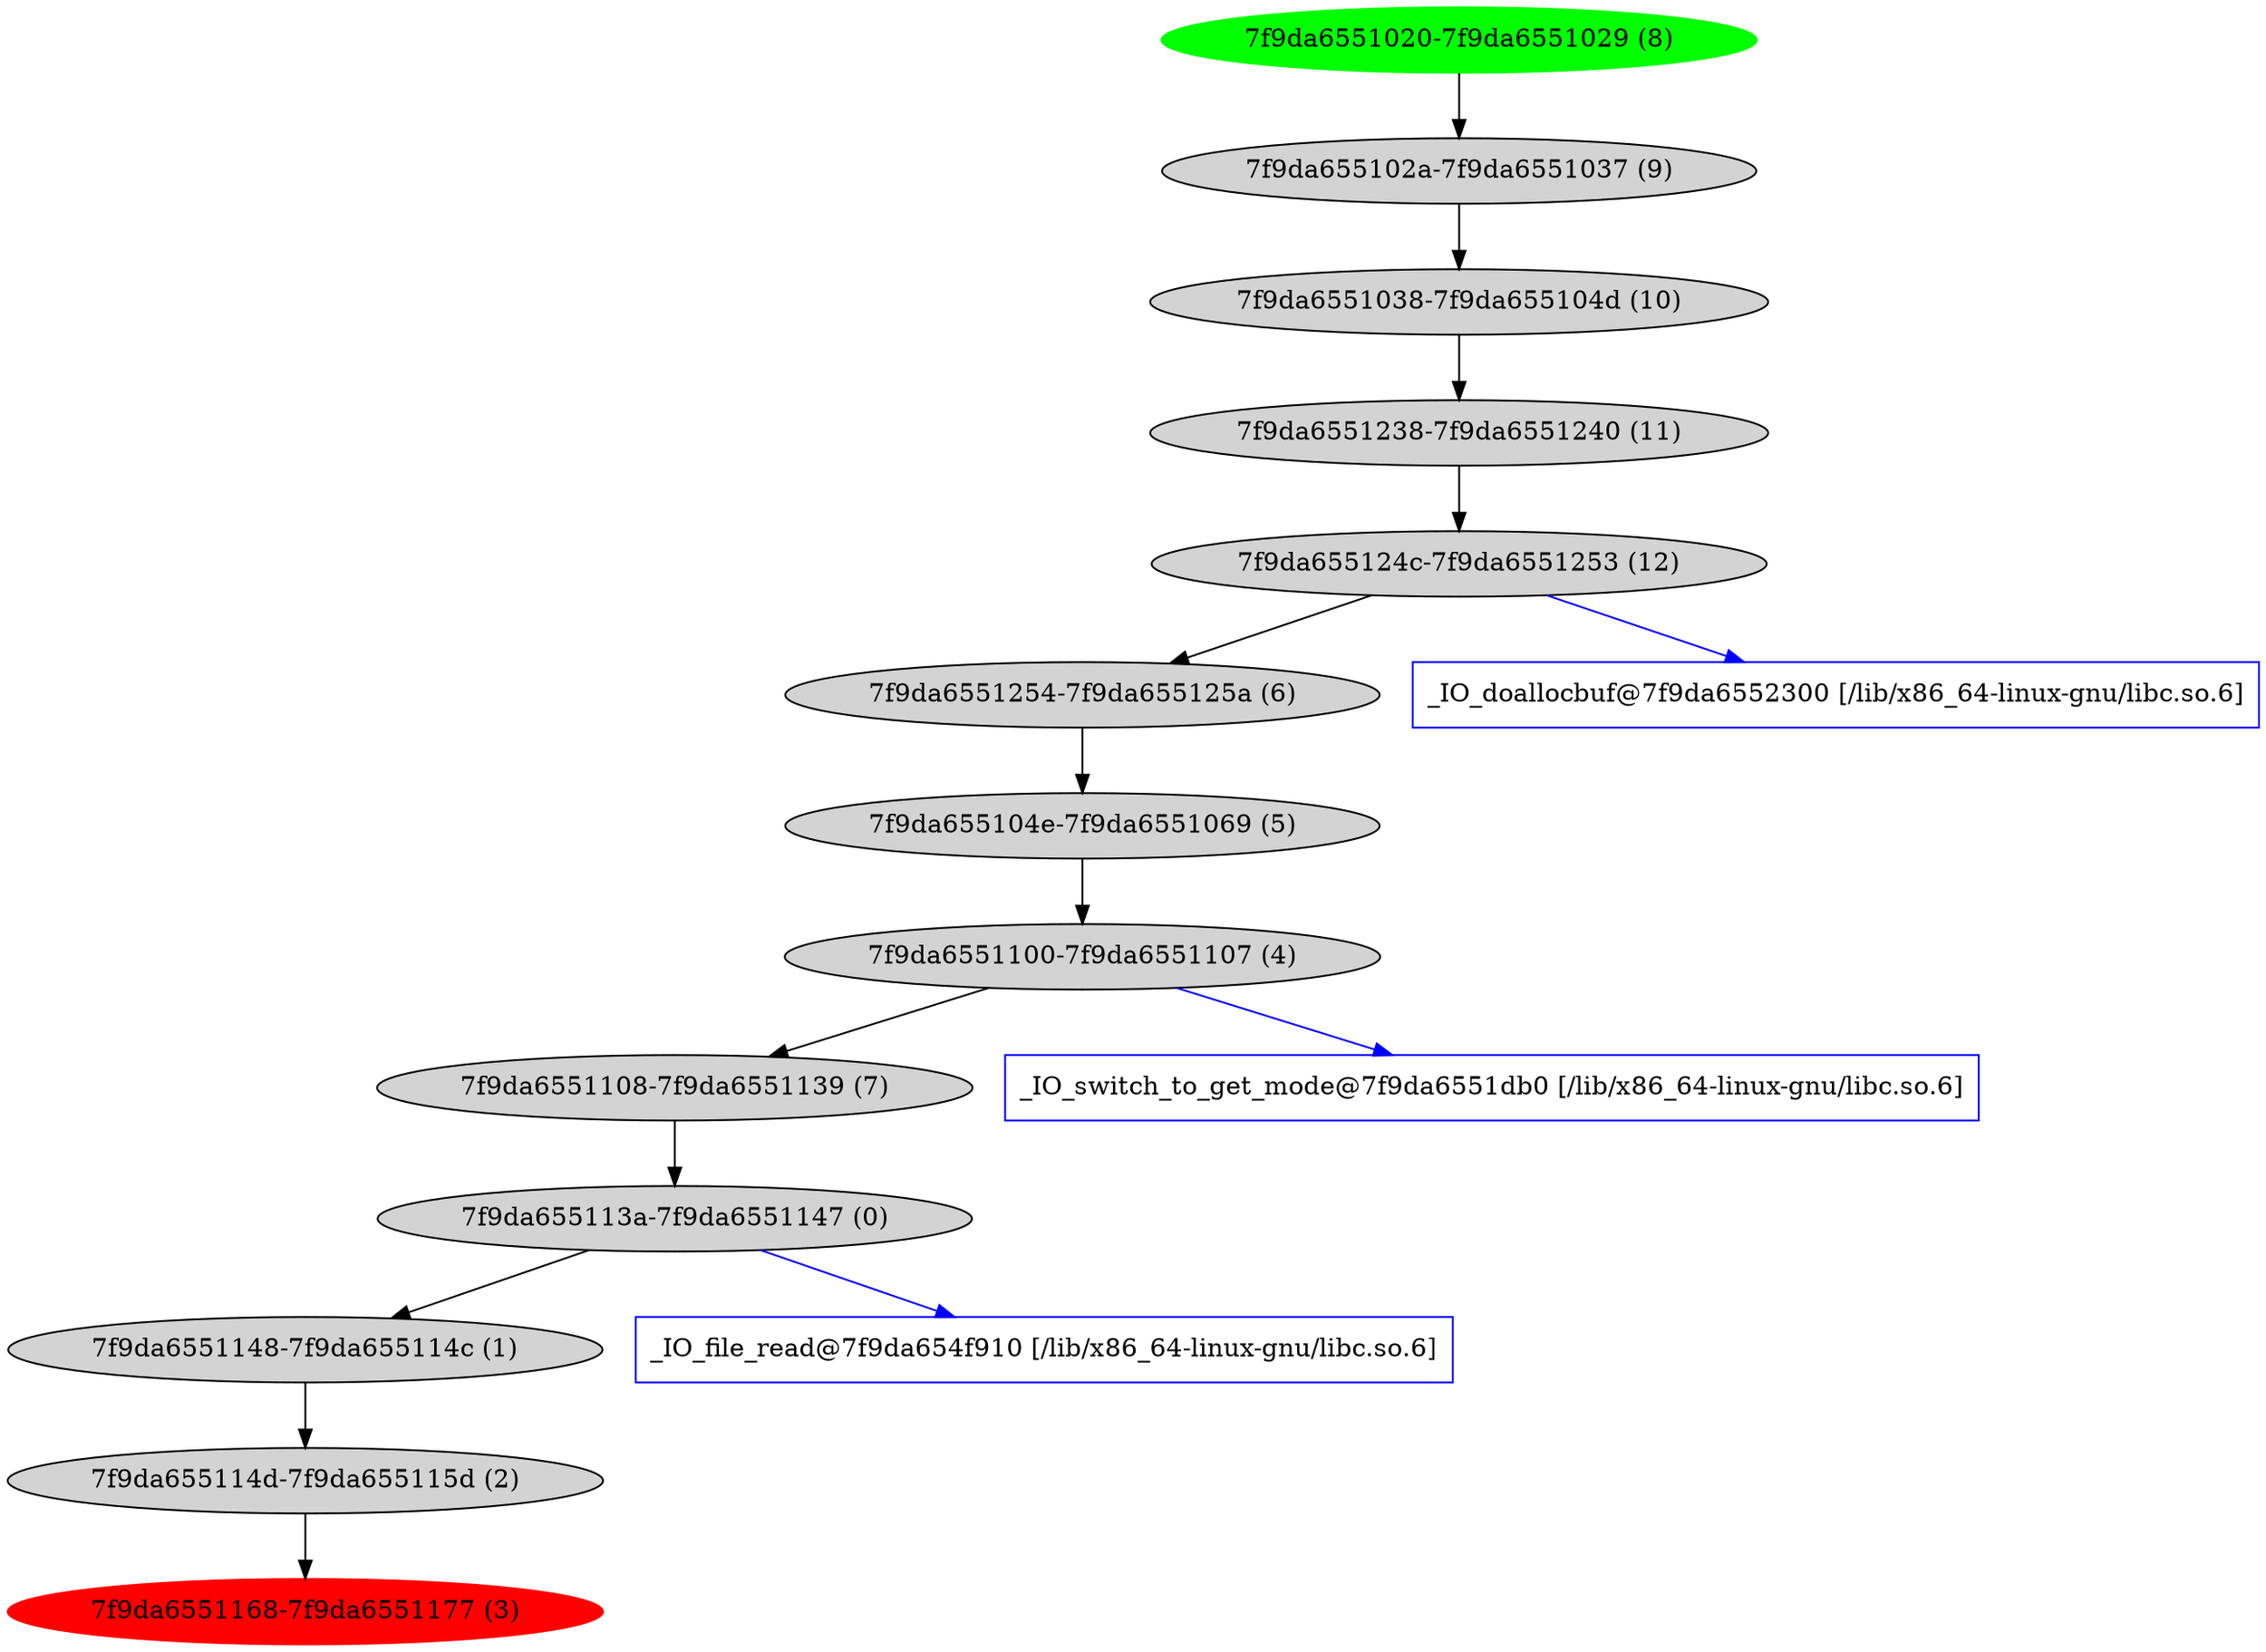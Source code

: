 digraph G {
   bb_7f9da655113a [label="7f9da655113a-7f9da6551147 (0)" style=filled];
   bb_7f9da6551148 [label="7f9da6551148-7f9da655114c (1)" style=filled];
   bb_7f9da655114d [label="7f9da655114d-7f9da655115d (2)" style=filled];
   bb_7f9da6551168 [label="7f9da6551168-7f9da6551177 (3)", color="red" style=filled];
   bb_7f9da6551100 [label="7f9da6551100-7f9da6551107 (4)" style=filled];
   bb_7f9da655104e [label="7f9da655104e-7f9da6551069 (5)" style=filled];
   bb_7f9da6551254 [label="7f9da6551254-7f9da655125a (6)" style=filled];
   bb_7f9da6551108 [label="7f9da6551108-7f9da6551139 (7)" style=filled];
   bb_7f9da6551020 [label="7f9da6551020-7f9da6551029 (8)", color="green" style=filled];
   bb_7f9da655102a [label="7f9da655102a-7f9da6551037 (9)" style=filled];
   bb_7f9da6551038 [label="7f9da6551038-7f9da655104d (10)" style=filled];
   bb_7f9da6551238 [label="7f9da6551238-7f9da6551240 (11)" style=filled];
   bb_7f9da655124c [label="7f9da655124c-7f9da6551253 (12)" style=filled];
   func_7f9da6551db0 [label="_IO_switch_to_get_mode@7f9da6551db0 [/lib/x86_64-linux-gnu/libc.so.6]", color=blue, shape=rectangle,URL="7f9da6551db0.svg"];
   func_7f9da654f910 [label="_IO_file_read@7f9da654f910 [/lib/x86_64-linux-gnu/libc.so.6]", color=blue, shape=rectangle,URL="7f9da654f910.svg"];
   func_7f9da6552300 [label="_IO_doallocbuf@7f9da6552300 [/lib/x86_64-linux-gnu/libc.so.6]", color=blue, shape=rectangle,URL="7f9da6552300.svg"];
   bb_7f9da6551100 -> func_7f9da6551db0 [color=blue];
   bb_7f9da655113a -> func_7f9da654f910 [color=blue];
   bb_7f9da655124c -> func_7f9da6552300 [color=blue];
   bb_7f9da6551020 -> bb_7f9da655102a;
   bb_7f9da655102a -> bb_7f9da6551038;
   bb_7f9da6551038 -> bb_7f9da6551238;
   bb_7f9da6551238 -> bb_7f9da655124c;
   bb_7f9da655124c -> bb_7f9da6551254;
   bb_7f9da6551254 -> bb_7f9da655104e;
   bb_7f9da655104e -> bb_7f9da6551100;
   bb_7f9da6551100 -> bb_7f9da6551108;
   bb_7f9da6551108 -> bb_7f9da655113a;
   bb_7f9da655113a -> bb_7f9da6551148;
   bb_7f9da6551148 -> bb_7f9da655114d;
   bb_7f9da655114d -> bb_7f9da6551168;
}